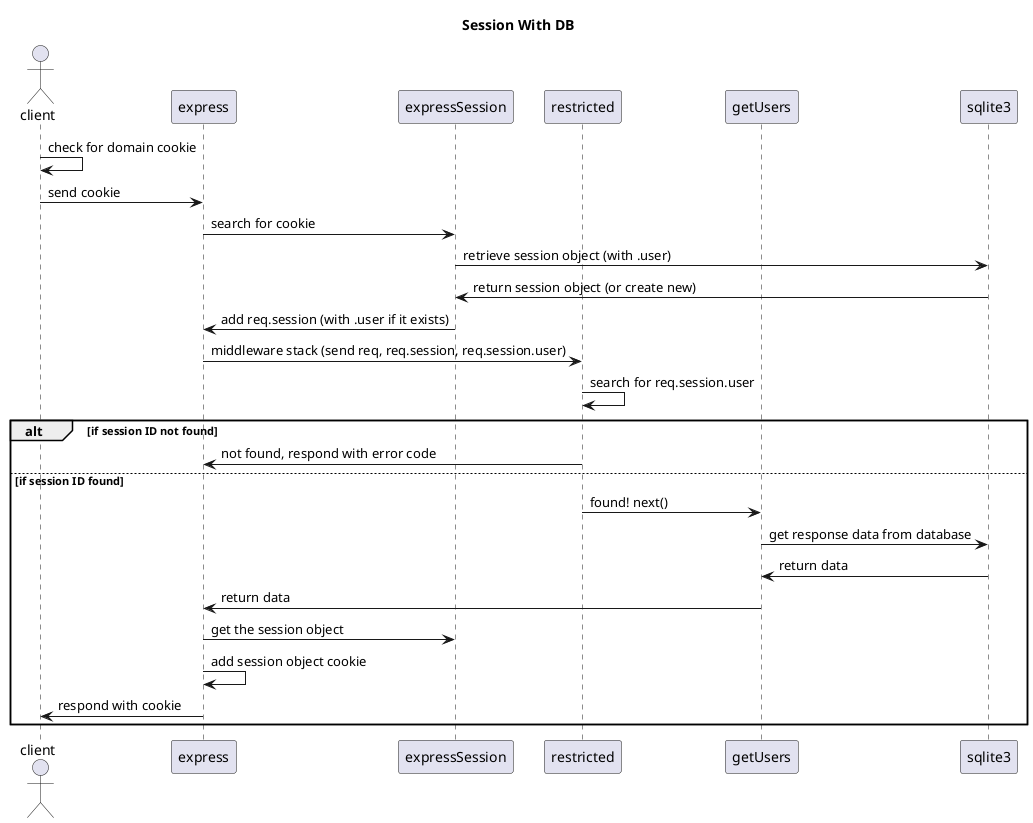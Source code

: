 @startuml session-with-db
title Session With DB
actor client
participant express
participant expressSession
participant restricted
participant getUsers
participant sqlite3
client -> client : check for domain cookie
client -> express : send cookie
express -> expressSession : search for cookie
expressSession -> sqlite3 : retrieve session object (with .user)
sqlite3 -> expressSession : return session object (or create new)
expressSession -> express : add req.session (with .user if it exists)
express -> restricted : middleware stack (send req, req.session, req.session.user)
restricted -> restricted : search for req.session.user
alt if session ID not found
    restricted -> express : not found, respond with error code
else if session ID found
    restricted -> getUsers : found! next()
    getUsers -> sqlite3 : get response data from database
    sqlite3 -> getUsers : return data
    getUsers -> express : return data
    express -> expressSession : get the session object
    express -> express : add session object cookie
    express -> client : respond with cookie
end
@enduml